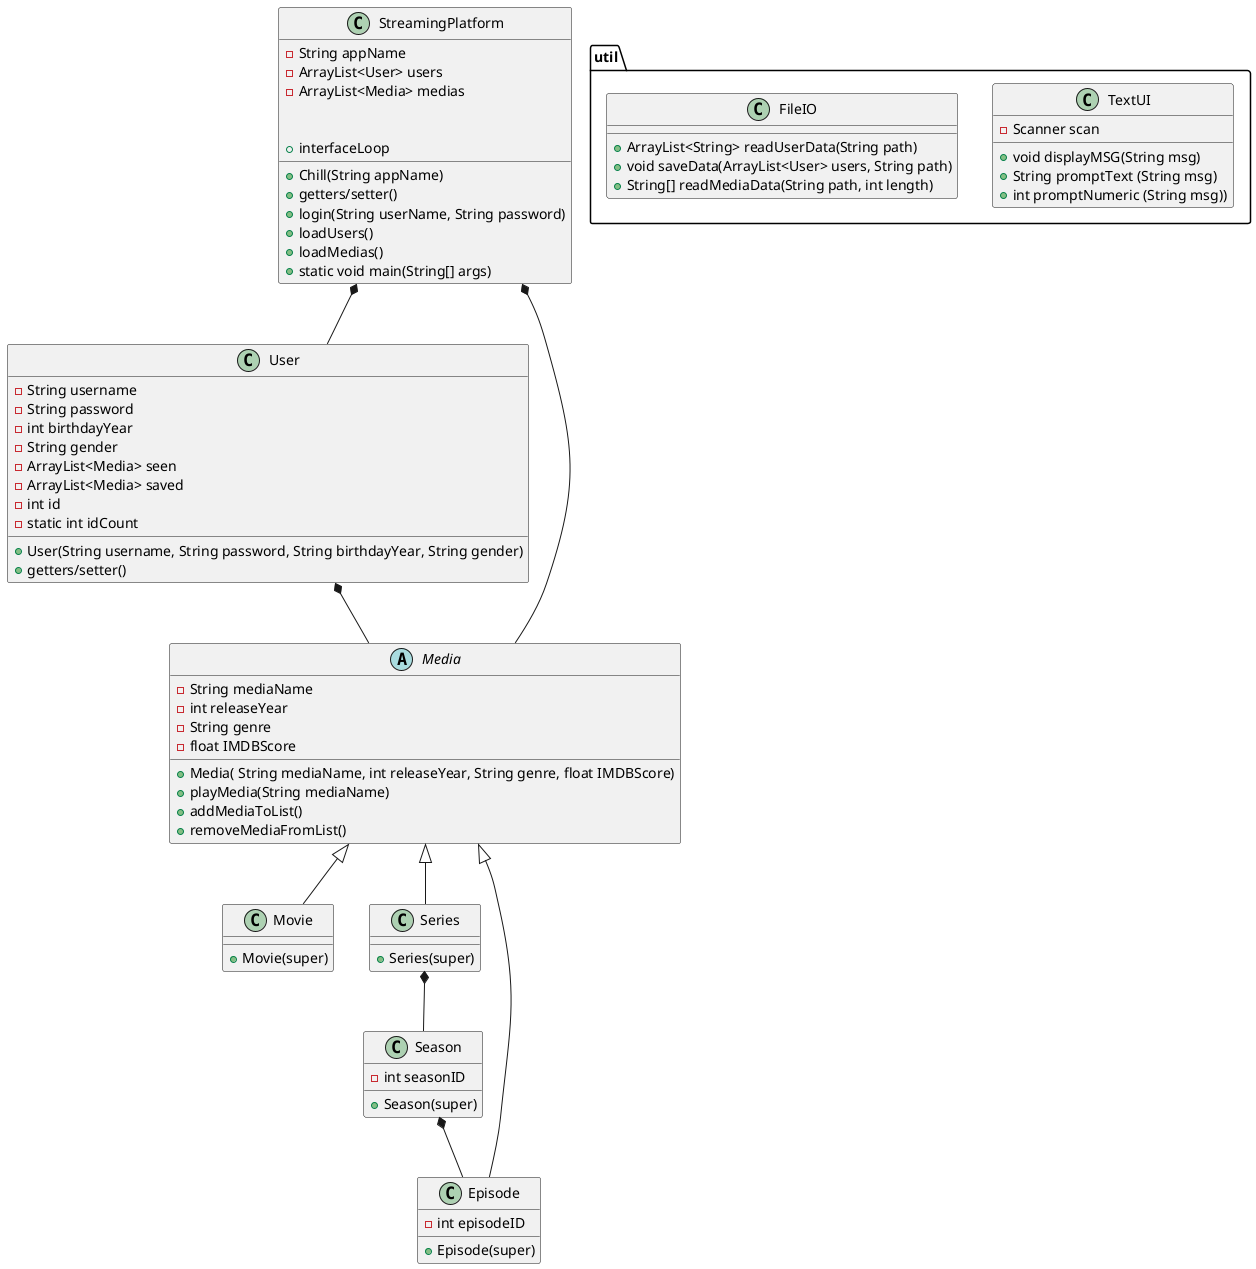 @startuml

class StreamingPlatform{
- String appName
- ArrayList<User> users
- ArrayList<Media> medias
+ Chill(String appName)


+ getters/setter()
+ login(String userName, String password)
+ loadUsers()
+ loadMedias()
+ interfaceLoop
+ static void main(String[] args)
}

class User{
- String username
- String password
- int birthdayYear
- String gender
- ArrayList<Media> seen
- ArrayList<Media> saved
- int id
- static int idCount

+ User(String username, String password, String birthdayYear, String gender)
+ getters/setter()

}

package "util"{

class TextUI{
- Scanner scan

+ void displayMSG(String msg)
+ String promptText (String msg)
+ int promptNumeric (String msg))
}

class FileIO{
+ ArrayList<String> readUserData(String path)
+ void saveData(ArrayList<User> users, String path)
+ String[] readMediaData(String path, int length)
}

}

abstract class Media{
- String mediaName
- int releaseYear
- String genre
- float IMDBScore

+ Media( String mediaName, int releaseYear, String genre, float IMDBScore)
+ playMedia(String mediaName)
+ addMediaToList()
+ removeMediaFromList()
}

class Movie extends Media{
+ Movie(super)
}

class Series extends Media{
+ Series(super)
}

class Season{
- int seasonID
+ Season(super)
}

class Episode extends Media{
-int episodeID
+ Episode(super)
}

StreamingPlatform *-- Media

User *-- Media

StreamingPlatform *-- User

Series *-- Season

Season *-- Episode


@enduml